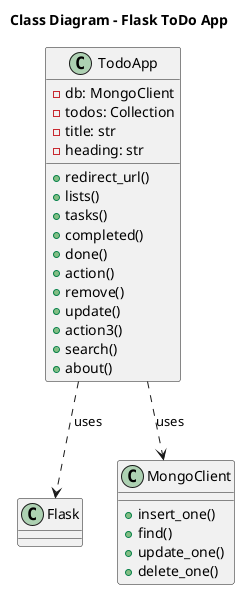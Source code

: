 @startuml
title Class Diagram - Flask ToDo App

class TodoApp {
  - db: MongoClient
  - todos: Collection
  - title: str
  - heading: str

  + redirect_url()
  + lists()
  + tasks()
  + completed()
  + done()
  + action()
  + remove()
  + update()
  + action3()
  + search()
  + about()
}

class Flask {
}

class MongoClient {
  + insert_one()
  + find()
  + update_one()
  + delete_one()
}

TodoApp ..> Flask : uses
TodoApp ..> MongoClient : uses

@enduml
